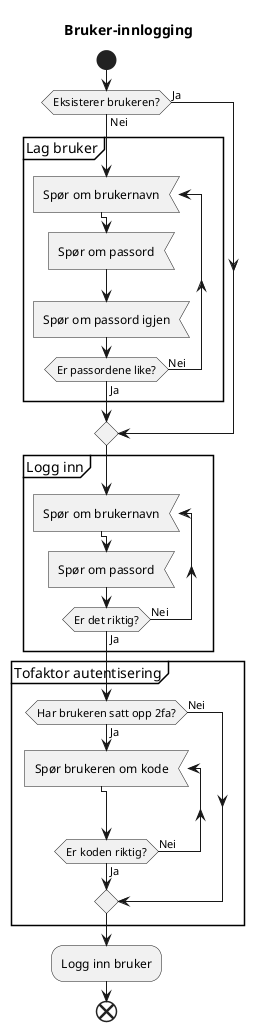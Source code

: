 ' Activity diagram docs: https://plantuml.com/activity-diagram-beta
' Syntax docs: https://plantuml.com/commons

@startuml
title Bruker-innlogging

start

if (Eksisterer brukeren?) then (Ja)
else (Nei)
  partition "Lag bruker" {
    repeat :Spør om brukernavn; <<input>>
    :Spør om passord; <<input>>
    :Spør om passord igjen; <<input>>
    ' backward:Passordene er ikke like!;
    repeat while (Er passordene like?) is (Nei) not (Ja)
  }
endif

partition "Logg inn" {
  repeat :Spør om brukernavn; <<input>>
  :Spør om passord; <<input>>
  ' backward:Brukernavn eller passord er feil!;
  repeat while (Er det riktig?) is (Nei) not (Ja)
}

partition "Tofaktor autentisering" {
  if (Har brukeren satt opp 2fa?) then (Ja)
    repeat :Spør brukeren om kode; <<input>>
    repeat while (Er koden riktig?) is (Nei) not (Ja)
  else (Nei)
  endif
}

:Logg inn bruker;

end

@enduml
